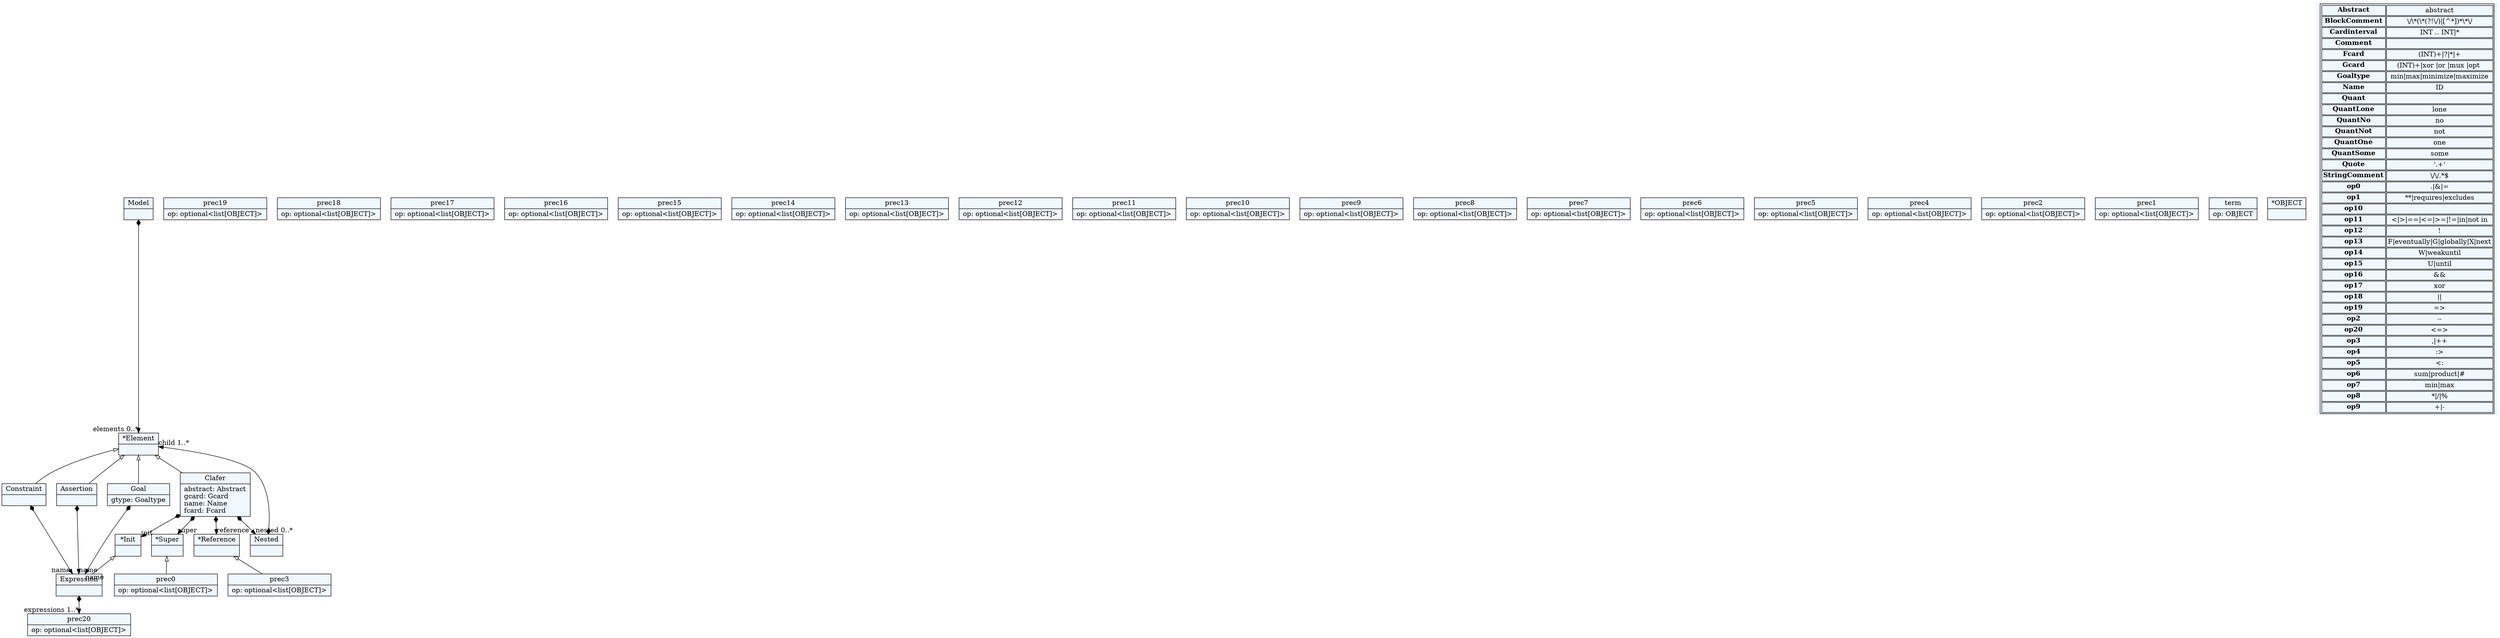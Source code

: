 
    digraph textX {
    fontname = "Bitstream Vera Sans"
    fontsize = 8
    node[
        shape=record,
        style=filled,
        fillcolor=aliceblue
    ]
    nodesep = 0.3
    edge[dir=black,arrowtail=empty]


15028240[ label="{Model|}"]

12484736[ label="{*Element|}"]

15221152[ label="{Constraint|}"]

15227280[ label="{Assertion|}"]

14507120[ label="{Goal|gtype: Goaltype\l}"]

15220096[ label="{Clafer|abstract: Abstract\lgcard: Gcard\lname: Name\lfcard: Fcard\l}"]

14575696[ label="{*Super|}"]

14581232[ label="{*Reference|}"]

14586768[ label="{*Init|}"]

14592304[ label="{Nested|}"]

14476624[ label="{Expression|}"]

14478512[ label="{prec20|op: optional\<list[OBJECT]\>\l}"]

14479456[ label="{prec19|op: optional\<list[OBJECT]\>\l}"]

14480400[ label="{prec18|op: optional\<list[OBJECT]\>\l}"]

14481344[ label="{prec17|op: optional\<list[OBJECT]\>\l}"]

14483408[ label="{prec16|op: optional\<list[OBJECT]\>\l}"]

14484352[ label="{prec15|op: optional\<list[OBJECT]\>\l}"]

14485296[ label="{prec14|op: optional\<list[OBJECT]\>\l}"]

14486240[ label="{prec13|op: optional\<list[OBJECT]\>\l}"]

14487184[ label="{prec12|op: optional\<list[OBJECT]\>\l}"]

14488128[ label="{prec11|op: optional\<list[OBJECT]\>\l}"]

14489072[ label="{prec10|op: optional\<list[OBJECT]\>\l}"]

14490016[ label="{prec9|op: optional\<list[OBJECT]\>\l}"]

14490960[ label="{prec8|op: optional\<list[OBJECT]\>\l}"]

14491904[ label="{prec7|op: optional\<list[OBJECT]\>\l}"]

14492848[ label="{prec6|op: optional\<list[OBJECT]\>\l}"]

14493792[ label="{prec5|op: optional\<list[OBJECT]\>\l}"]

14494736[ label="{prec4|op: optional\<list[OBJECT]\>\l}"]

14495680[ label="{prec3|op: optional\<list[OBJECT]\>\l}"]

14496624[ label="{prec2|op: optional\<list[OBJECT]\>\l}"]

14497568[ label="{prec1|op: optional\<list[OBJECT]\>\l}"]

14979392[ label="{prec0|op: optional\<list[OBJECT]\>\l}"]

14980336[ label="{term|op: OBJECT\l}"]



15028240 -> 12484736[arrowtail=diamond, dir=both, headlabel="elements 0..*"]
12484736 -> 15220096 [dir=back]
12484736 -> 14507120 [dir=back]
12484736 -> 15221152 [dir=back]
12484736 -> 15227280 [dir=back]
15221152 -> 14476624[arrowtail=diamond, dir=both, headlabel="name "]
15227280 -> 14476624[arrowtail=diamond, dir=both, headlabel="name "]
14507120 -> 14476624[arrowtail=diamond, dir=both, headlabel="name "]
15220096 -> 14575696[arrowtail=diamond, dir=both, headlabel="super "]
15220096 -> 14581232[arrowtail=diamond, dir=both, headlabel="reference "]
15220096 -> 14586768[arrowtail=diamond, dir=both, headlabel="init "]
15220096 -> 14592304[arrowtail=diamond, dir=both, headlabel="nested 0..*"]
14575696 -> 14979392 [dir=back]
14581232 -> 14495680 [dir=back]
14586768 -> 14476624 [dir=back]
14592304 -> 12484736[arrowtail=diamond, dir=both, headlabel="child 1..*"]
14476624 -> 14478512[arrowtail=diamond, dir=both, headlabel="expressions 1..*"]
15050608[ label="{*OBJECT|}"]

15050608[ label="{*OBJECT|}"]

15050608[ label="{*OBJECT|}"]

15050608[ label="{*OBJECT|}"]

15050608[ label="{*OBJECT|}"]

15050608[ label="{*OBJECT|}"]

15050608[ label="{*OBJECT|}"]

15050608[ label="{*OBJECT|}"]

15050608[ label="{*OBJECT|}"]

15050608[ label="{*OBJECT|}"]

15050608[ label="{*OBJECT|}"]

15050608[ label="{*OBJECT|}"]

15050608[ label="{*OBJECT|}"]

15050608[ label="{*OBJECT|}"]

15050608[ label="{*OBJECT|}"]

15050608[ label="{*OBJECT|}"]

15050608[ label="{*OBJECT|}"]

15050608[ label="{*OBJECT|}"]

15050608[ label="{*OBJECT|}"]

15050608[ label="{*OBJECT|}"]

15050608[ label="{*OBJECT|}"]

15050608[ label="{*OBJECT|}"]

match_rules [ shape=plaintext, label=< <table>
	<tr>
		<td><b>Abstract</b></td><td>abstract</td>
	</tr>
	<tr>
		<td><b>BlockComment</b></td><td>\/\*(\*(?!\/)|[^*])*\*\/</td>
	</tr>
	<tr>
		<td><b>Cardinterval</b></td><td>INT .. INT|*</td>
	</tr>
	<tr>
		<td><b>Comment</b></td><td></td>
	</tr>
	<tr>
		<td><b>Fcard</b></td><td>(INT)+|?|*|+</td>
	</tr>
	<tr>
		<td><b>Gcard</b></td><td>(INT)+|xor |or |mux |opt </td>
	</tr>
	<tr>
		<td><b>Goaltype</b></td><td>min|max|minimize|maximize</td>
	</tr>
	<tr>
		<td><b>Name</b></td><td>ID</td>
	</tr>
	<tr>
		<td><b>Quant</b></td><td></td>
	</tr>
	<tr>
		<td><b>QuantLone</b></td><td>lone</td>
	</tr>
	<tr>
		<td><b>QuantNo</b></td><td>no</td>
	</tr>
	<tr>
		<td><b>QuantNot</b></td><td>not</td>
	</tr>
	<tr>
		<td><b>QuantOne</b></td><td>one</td>
	</tr>
	<tr>
		<td><b>QuantSome</b></td><td>some</td>
	</tr>
	<tr>
		<td><b>Quote</b></td><td>&#x27;.+&#x27;</td>
	</tr>
	<tr>
		<td><b>StringComment</b></td><td>\/\/.*$</td>
	</tr>
	<tr>
		<td><b>op0</b></td><td>.|&amp;|=</td>
	</tr>
	<tr>
		<td><b>op1</b></td><td>**|requires|excludes</td>
	</tr>
	<tr>
		<td><b>op10</b></td><td></td>
	</tr>
	<tr>
		<td><b>op11</b></td><td>&lt;|&gt;|==|&lt;=|&gt;=|!=|in|not in</td>
	</tr>
	<tr>
		<td><b>op12</b></td><td>!</td>
	</tr>
	<tr>
		<td><b>op13</b></td><td>F|eventually|G|globally|X|next</td>
	</tr>
	<tr>
		<td><b>op14</b></td><td>W|weakuntil</td>
	</tr>
	<tr>
		<td><b>op15</b></td><td>U|until</td>
	</tr>
	<tr>
		<td><b>op16</b></td><td>&amp;&amp;</td>
	</tr>
	<tr>
		<td><b>op17</b></td><td>xor</td>
	</tr>
	<tr>
		<td><b>op18</b></td><td>||</td>
	</tr>
	<tr>
		<td><b>op19</b></td><td>=&gt;</td>
	</tr>
	<tr>
		<td><b>op2</b></td><td>--</td>
	</tr>
	<tr>
		<td><b>op20</b></td><td>&lt;=&gt;</td>
	</tr>
	<tr>
		<td><b>op3</b></td><td>,|++</td>
	</tr>
	<tr>
		<td><b>op4</b></td><td>:&gt;</td>
	</tr>
	<tr>
		<td><b>op5</b></td><td>&lt;:</td>
	</tr>
	<tr>
		<td><b>op6</b></td><td>sum|product|#</td>
	</tr>
	<tr>
		<td><b>op7</b></td><td>min|max</td>
	</tr>
	<tr>
		<td><b>op8</b></td><td>*|/|%</td>
	</tr>
	<tr>
		<td><b>op9</b></td><td>+|-</td>
	</tr>
</table> >]


}
